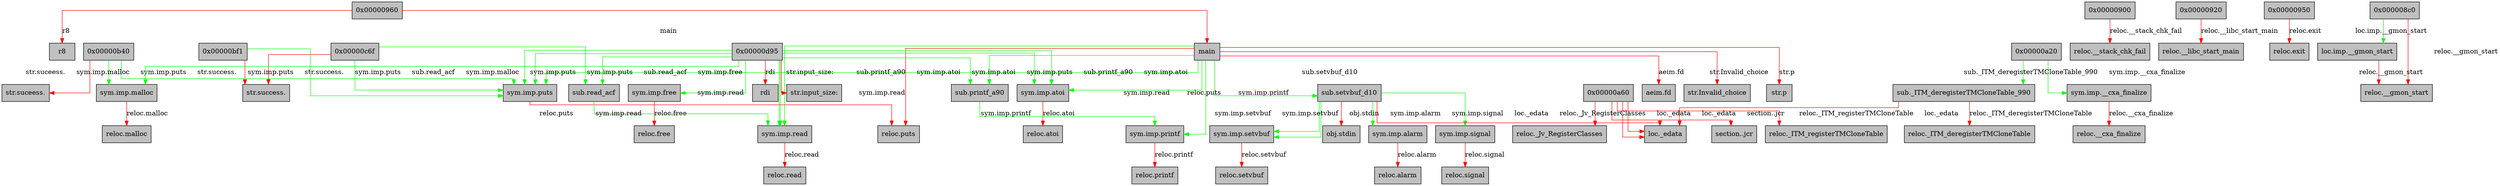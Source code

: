 digraph code {
	graph [bgcolor=white fontname="Courier" splines="ortho"];
	node [fillcolor=gray style=filled shape=box];
	edge [arrowhead="normal"];
	"0x00000960" -> "0x000010b0" [label="r8" color="red" URL="r8/0x000010b0"];
	"0x000010b0" [label="r8" URL="r8/0x000010b0"];
	"0x00000960" -> "0x00000f4c" [label="main" color="red" URL="main/0x00000f4c"];
	"0x00000f4c" [label="main" URL="main/0x00000f4c"];
	"0x000008f0" -> "0x00201f78" [label="reloc.free" color="red" URL="reloc.free/0x00201f78"];
	"0x00201f78" [label="reloc.free" URL="reloc.free/0x00201f78"];
	"0x000008f8" -> "0x00201f88" [label="reloc.puts" color="red" URL="reloc.puts/0x00201f88"];
	"0x00201f88" [label="reloc.puts" URL="reloc.puts/0x00201f88"];
	"0x00000900" -> "0x00201f90" [label="reloc.__stack_chk_fail" color="red" URL="reloc.__stack_chk_fail/0x00201f90"];
	"0x00201f90" [label="reloc.__stack_chk_fail" URL="reloc.__stack_chk_fail/0x00201f90"];
	"0x00000908" -> "0x00201f98" [label="reloc.printf" color="red" URL="reloc.printf/0x00201f98"];
	"0x00201f98" [label="reloc.printf" URL="reloc.printf/0x00201f98"];
	"0x00000910" -> "0x00201fa0" [label="reloc.alarm" color="red" URL="reloc.alarm/0x00201fa0"];
	"0x00201fa0" [label="reloc.alarm" URL="reloc.alarm/0x00201fa0"];
	"0x00000918" -> "0x00201fa8" [label="reloc.read" color="red" URL="reloc.read/0x00201fa8"];
	"0x00201fa8" [label="reloc.read" URL="reloc.read/0x00201fa8"];
	"0x00000920" -> "0x00201fb0" [label="reloc.__libc_start_main" color="red" URL="reloc.__libc_start_main/0x00201fb0"];
	"0x00201fb0" [label="reloc.__libc_start_main" URL="reloc.__libc_start_main/0x00201fb0"];
	"0x00000928" -> "0x00201fb8" [label="reloc.signal" color="red" URL="reloc.signal/0x00201fb8"];
	"0x00201fb8" [label="reloc.signal" URL="reloc.signal/0x00201fb8"];
	"0x00000938" -> "0x00201fc8" [label="reloc.malloc" color="red" URL="reloc.malloc/0x00201fc8"];
	"0x00201fc8" [label="reloc.malloc" URL="reloc.malloc/0x00201fc8"];
	"0x00000940" -> "0x00201fd0" [label="reloc.setvbuf" color="red" URL="reloc.setvbuf/0x00201fd0"];
	"0x00201fd0" [label="reloc.setvbuf" URL="reloc.setvbuf/0x00201fd0"];
	"0x00000948" -> "0x00201fe0" [label="reloc.atoi" color="red" URL="reloc.atoi/0x00201fe0"];
	"0x00201fe0" [label="reloc.atoi" URL="reloc.atoi/0x00201fe0"];
	"0x00000950" -> "0x00201fe8" [label="reloc.exit" color="red" URL="reloc.exit/0x00201fe8"];
	"0x00201fe8" [label="reloc.exit" URL="reloc.exit/0x00201fe8"];
	"0x00000958" -> "0x00201ff8" [label="reloc.__cxa_finalize" color="red" URL="reloc.__cxa_finalize/0x00201ff8"];
	"0x00201ff8" [label="reloc.__cxa_finalize" URL="reloc.__cxa_finalize/0x00201ff8"];
	"0x00000f4c" -> "0x00000d10" [label="sub.setvbuf_d10" color="green" URL="sub.setvbuf_d10/0x00000d10"];
	"0x00000d10" [label="sub.setvbuf_d10" URL="sub.setvbuf_d10/0x00000d10"];
	"0x00000f4c" -> "0x00000a90" [label="sub.printf_a90" color="green" URL="sub.printf_a90/0x00000a90"];
	"0x00000a90" [label="sub.printf_a90" URL="sub.printf_a90/0x00000a90"];
	"0x00000f4c" -> "0x00000918" [label="sym.imp.read" color="green" URL="sym.imp.read/0x00000918"];
	"0x00000918" [label="sym.imp.read" URL="sym.imp.read/0x00000918"];
	"0x00000f4c" -> "0x00000948" [label="sym.imp.atoi" color="green" URL="sym.imp.atoi/0x00000948"];
	"0x00000948" [label="sym.imp.atoi" URL="sym.imp.atoi/0x00000948"];
	"0x00000f4c" -> "0x00000005" [label="aeim.fd" color="red" URL="aeim.fd/0x00000005"];
	"0x00000005" [label="aeim.fd" URL="aeim.fd/0x00000005"];
	"0x00000f4c" -> "0x00001107" [label="str.Invalid_choice" color="red" URL="str.Invalid_choice/0x00001107"];
	"0x00001107" [label="str.Invalid_choice" URL="str.Invalid_choice/0x00001107"];
	"0x00000f4c" -> "0x000008f8" [label="sym.imp.puts" color="green" URL="sym.imp.puts/0x000008f8"];
	"0x000008f8" [label="sym.imp.puts" URL="sym.imp.puts/0x000008f8"];
	"0x00000f4c" -> "0x00201f88" [label="reloc.puts" color="red" URL="reloc.puts/0x00201f88"];
	"0x00201f88" [label="reloc.puts" URL="reloc.puts/0x00201f88"];
	"0x00000f4c" -> "0x00001116" [label="str.p" color="red" URL="str.p/0x00001116"];
	"0x00001116" [label="str.p" URL="str.p/0x00001116"];
	"0x00000f4c" -> "0x00000908" [label="sym.imp.printf" color="green" URL="sym.imp.printf/0x00000908"];
	"0x00000908" [label="sym.imp.printf" URL="sym.imp.printf/0x00000908"];
	"0x00000d10" -> "0x00202050" [label="obj.stdin" color="red" URL="obj.stdin/0x00202050"];
	"0x00202050" [label="obj.stdin" URL="obj.stdin/0x00202050"];
	"0x00000d10" -> "0x00000940" [label="sym.imp.setvbuf" color="green" URL="sym.imp.setvbuf/0x00000940"];
	"0x00000940" [label="sym.imp.setvbuf" URL="sym.imp.setvbuf/0x00000940"];
	"0x00000d10" -> "0x00202040" [label="loc._edata" color="red" URL="loc._edata/0x00202040"];
	"0x00202040" [label="loc._edata" URL="loc._edata/0x00202040"];
	"0x00000d10" -> "0x00000940" [label="sym.imp.setvbuf" color="green" URL="sym.imp.setvbuf/0x00000940"];
	"0x00000940" [label="sym.imp.setvbuf" URL="sym.imp.setvbuf/0x00000940"];
	"0x00000d10" -> "0x00000928" [label="sym.imp.signal" color="green" URL="sym.imp.signal/0x00000928"];
	"0x00000928" [label="sym.imp.signal" URL="sym.imp.signal/0x00000928"];
	"0x00000d10" -> "0x00000910" [label="sym.imp.alarm" color="green" URL="sym.imp.alarm/0x00000910"];
	"0x00000910" [label="sym.imp.alarm" URL="sym.imp.alarm/0x00000910"];
	"0x00000a90" -> "0x00000908" [label="sym.imp.printf" color="green" URL="sym.imp.printf/0x00000908"];
	"0x00000908" [label="sym.imp.printf" URL="sym.imp.printf/0x00000908"];
	"0x00000a60" -> "0x00201d98" [label="section..jcr" color="red" URL="section..jcr/0x00201d98"];
	"0x00201d98" [label="section..jcr" URL="section..jcr/0x00201d98"];
	"0x00000a60" -> "0x00201fd8" [label="reloc._Jv_RegisterClasses" color="red" URL="reloc._Jv_RegisterClasses/0x00201fd8"];
	"0x00201fd8" [label="reloc._Jv_RegisterClasses" URL="reloc._Jv_RegisterClasses/0x00201fd8"];
	"0x00000a60" -> "0x00202040" [label="loc._edata" color="red" URL="loc._edata/0x00202040"];
	"0x00202040" [label="loc._edata" URL="loc._edata/0x00202040"];
	"0x00000a60" -> "0x00202040" [label="loc._edata" color="red" URL="loc._edata/0x00202040"];
	"0x00202040" [label="loc._edata" URL="loc._edata/0x00202040"];
	"0x00000a60" -> "0x00201ff0" [label="reloc._ITM_registerTMCloneTable" color="red" URL="reloc._ITM_registerTMCloneTable/0x00201ff0"];
	"0x00201ff0" [label="reloc._ITM_registerTMCloneTable" URL="reloc._ITM_registerTMCloneTable/0x00201ff0"];
	"0x00000a20" -> "0x00000990" [label="sub._ITM_deregisterTMCloneTable_990" color="green" URL="sub._ITM_deregisterTMCloneTable_990/0x00000990"];
	"0x00000990" [label="sub._ITM_deregisterTMCloneTable_990" URL="sub._ITM_deregisterTMCloneTable_990/0x00000990"];
	"0x00000a20" -> "0x00000958" [label="sym.imp.__cxa_finalize" color="green" URL="sym.imp.__cxa_finalize/0x00000958"];
	"0x00000958" [label="sym.imp.__cxa_finalize" URL="sym.imp.__cxa_finalize/0x00000958"];
	"0x00000990" -> "0x00202040" [label="loc._edata" color="red" URL="loc._edata/0x00202040"];
	"0x00202040" [label="loc._edata" URL="loc._edata/0x00202040"];
	"0x00000990" -> "0x00201f80" [label="reloc._ITM_deregisterTMCloneTable" color="red" URL="reloc._ITM_deregisterTMCloneTable/0x00201f80"];
	"0x00201f80" [label="reloc._ITM_deregisterTMCloneTable" URL="reloc._ITM_deregisterTMCloneTable/0x00201f80"];
	"0x00000930" -> "0x00201fc0" [label="reloc.__gmon_start" color="red" URL="reloc.__gmon_start/0x00201fc0"];
	"0x00201fc0" [label="reloc.__gmon_start" URL="reloc.__gmon_start/0x00201fc0"];
	"0x00000acf" -> "0x00000918" [label="sym.imp.read" color="green" URL="sym.imp.read/0x00000918"];
	"0x00000918" [label="sym.imp.read" URL="sym.imp.read/0x00000918"];
	"0x00000b40" -> "0x00000938" [label="sym.imp.malloc" color="green" URL="sym.imp.malloc/0x00000938"];
	"0x00000938" [label="sym.imp.malloc" URL="sym.imp.malloc/0x00000938"];
	"0x00000b40" -> "0x000010c7" [label="str.suceess." color="red" URL="str.suceess./0x000010c7"];
	"0x000010c7" [label="str.suceess." URL="str.suceess./0x000010c7"];
	"0x00000b40" -> "0x000008f8" [label="sym.imp.puts" color="green" URL="sym.imp.puts/0x000008f8"];
	"0x000008f8" [label="sym.imp.puts" URL="sym.imp.puts/0x000008f8"];
	"0x00000c6f" -> "0x00000acf" [label="sub.read_acf" color="green" URL="sub.read_acf/0x00000acf"];
	"0x00000acf" [label="sub.read_acf" URL="sub.read_acf/0x00000acf"];
	"0x00000c6f" -> "0x000010d0" [label="str.success." color="red" URL="str.success./0x000010d0"];
	"0x000010d0" [label="str.success." URL="str.success./0x000010d0"];
	"0x00000c6f" -> "0x000008f8" [label="sym.imp.puts" color="green" URL="sym.imp.puts/0x000008f8"];
	"0x000008f8" [label="sym.imp.puts" URL="sym.imp.puts/0x000008f8"];
	"0x00000bf1" -> "0x000010d0" [label="str.success." color="red" URL="str.success./0x000010d0"];
	"0x000010d0" [label="str.success." URL="str.success./0x000010d0"];
	"0x00000bf1" -> "0x000008f8" [label="sym.imp.puts" color="green" URL="sym.imp.puts/0x000008f8"];
	"0x000008f8" [label="sym.imp.puts" URL="sym.imp.puts/0x000008f8"];
	"0x00000d95" -> "0x00000a90" [label="sub.printf_a90" color="green" URL="sub.printf_a90/0x00000a90"];
	"0x00000a90" [label="sub.printf_a90" URL="sub.printf_a90/0x00000a90"];
	"0x00000d95" -> "0x00000918" [label="sym.imp.read" color="green" URL="sym.imp.read/0x00000918"];
	"0x00000918" [label="sym.imp.read" URL="sym.imp.read/0x00000918"];
	"0x00000d95" -> "0x00000948" [label="sym.imp.atoi" color="green" URL="sym.imp.atoi/0x00000948"];
	"0x00000948" [label="sym.imp.atoi" URL="sym.imp.atoi/0x00000948"];
	"0x00000d95" -> "0x00000acf" [label="sub.read_acf" color="green" URL="sub.read_acf/0x00000acf"];
	"0x00000acf" [label="sub.read_acf" URL="sub.read_acf/0x00000acf"];
	"0x00000d95" -> "0x000008f0" [label="sym.imp.free" color="green" URL="sym.imp.free/0x000008f0"];
	"0x000008f0" [label="sym.imp.free" URL="sym.imp.free/0x000008f0"];
	"0x00000d95" -> "0x000010ed" [label="rdi" color="red" URL="rdi/0x000010ed"];
	"0x000010ed" [label="rdi" URL="rdi/0x000010ed"];
	"0x00000d95" -> "0x000008f8" [label="sym.imp.puts" color="green" URL="sym.imp.puts/0x000008f8"];
	"0x000008f8" [label="sym.imp.puts" URL="sym.imp.puts/0x000008f8"];
	"0x00000d95" -> "0x000010e1" [label="str.input_size:" color="red" URL="str.input_size:/0x000010e1"];
	"0x000010e1" [label="str.input_size:" URL="str.input_size:/0x000010e1"];
	"0x00000d95" -> "0x000008f8" [label="sym.imp.puts" color="green" URL="sym.imp.puts/0x000008f8"];
	"0x000008f8" [label="sym.imp.puts" URL="sym.imp.puts/0x000008f8"];
	"0x00000d95" -> "0x00000918" [label="sym.imp.read" color="green" URL="sym.imp.read/0x00000918"];
	"0x00000918" [label="sym.imp.read" URL="sym.imp.read/0x00000918"];
	"0x00000d95" -> "0x00000948" [label="sym.imp.atoi" color="green" URL="sym.imp.atoi/0x00000948"];
	"0x00000948" [label="sym.imp.atoi" URL="sym.imp.atoi/0x00000948"];
	"0x00000d95" -> "0x00000938" [label="sym.imp.malloc" color="green" URL="sym.imp.malloc/0x00000938"];
	"0x00000938" [label="sym.imp.malloc" URL="sym.imp.malloc/0x00000938"];
	"0x000008c0" -> "0x00201fc0" [label="reloc.__gmon_start" color="red" URL="reloc.__gmon_start/0x00201fc0"];
	"0x00201fc0" [label="reloc.__gmon_start" URL="reloc.__gmon_start/0x00201fc0"];
	"0x000008c0" -> "0x00000930" [label="loc.imp.__gmon_start" color="green" URL="loc.imp.__gmon_start/0x00000930"];
	"0x00000930" [label="loc.imp.__gmon_start" URL="loc.imp.__gmon_start/0x00000930"];
}
